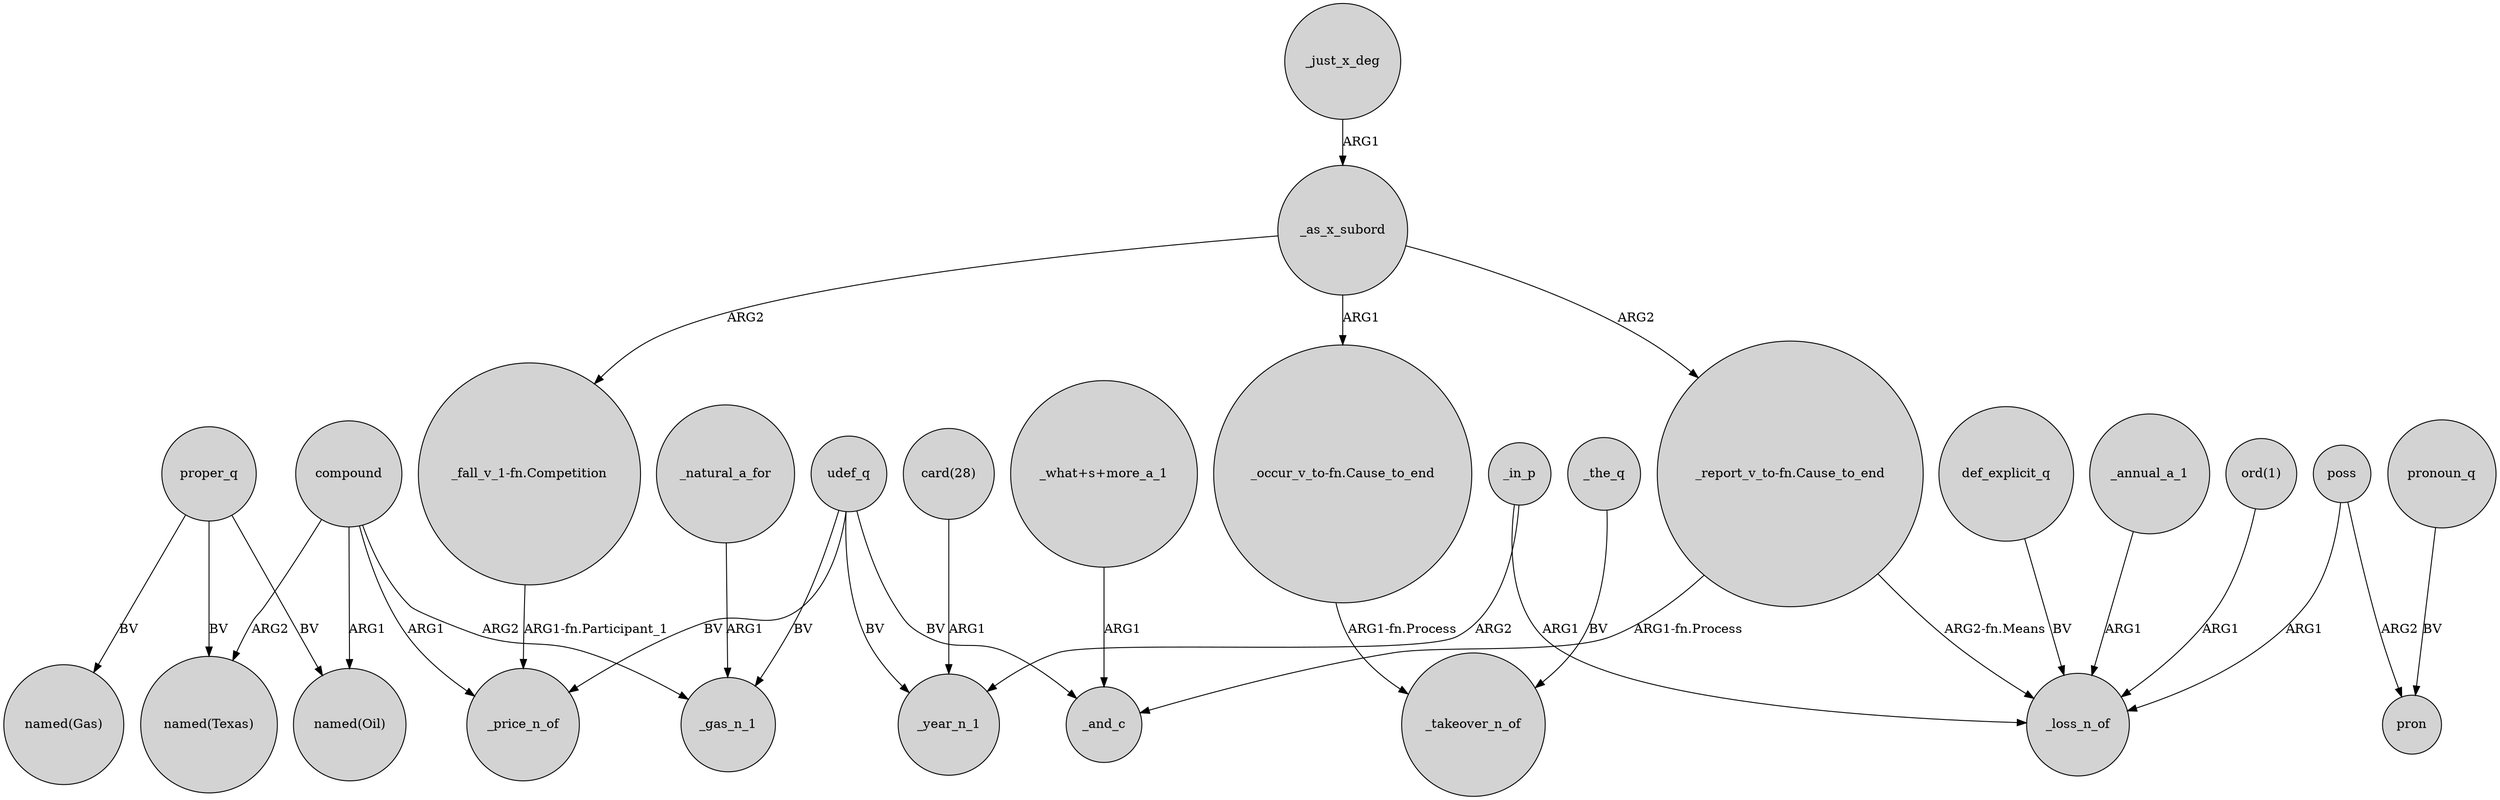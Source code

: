 digraph {
	node [shape=circle style=filled]
	proper_q -> "named(Texas)" [label=BV]
	_just_x_deg -> _as_x_subord [label=ARG1]
	_in_p -> _year_n_1 [label=ARG2]
	proper_q -> "named(Gas)" [label=BV]
	"card(28)" -> _year_n_1 [label=ARG1]
	udef_q -> _price_n_of [label=BV]
	"_report_v_to-fn.Cause_to_end" -> _and_c [label="ARG1-fn.Process"]
	def_explicit_q -> _loss_n_of [label=BV]
	compound -> "named(Texas)" [label=ARG2]
	_as_x_subord -> "_fall_v_1-fn.Competition" [label=ARG2]
	"_occur_v_to-fn.Cause_to_end" -> _takeover_n_of [label="ARG1-fn.Process"]
	_as_x_subord -> "_report_v_to-fn.Cause_to_end" [label=ARG2]
	_in_p -> _loss_n_of [label=ARG1]
	compound -> _gas_n_1 [label=ARG2]
	_as_x_subord -> "_occur_v_to-fn.Cause_to_end" [label=ARG1]
	udef_q -> _and_c [label=BV]
	"_fall_v_1-fn.Competition" -> _price_n_of [label="ARG1-fn.Participant_1"]
	"_report_v_to-fn.Cause_to_end" -> _loss_n_of [label="ARG2-fn.Means"]
	_annual_a_1 -> _loss_n_of [label=ARG1]
	pronoun_q -> pron [label=BV]
	poss -> pron [label=ARG2]
	_the_q -> _takeover_n_of [label=BV]
	compound -> "named(Oil)" [label=ARG1]
	_natural_a_for -> _gas_n_1 [label=ARG1]
	"ord(1)" -> _loss_n_of [label=ARG1]
	udef_q -> _year_n_1 [label=BV]
	proper_q -> "named(Oil)" [label=BV]
	compound -> _price_n_of [label=ARG1]
	udef_q -> _gas_n_1 [label=BV]
	poss -> _loss_n_of [label=ARG1]
	"_what+s+more_a_1" -> _and_c [label=ARG1]
}

